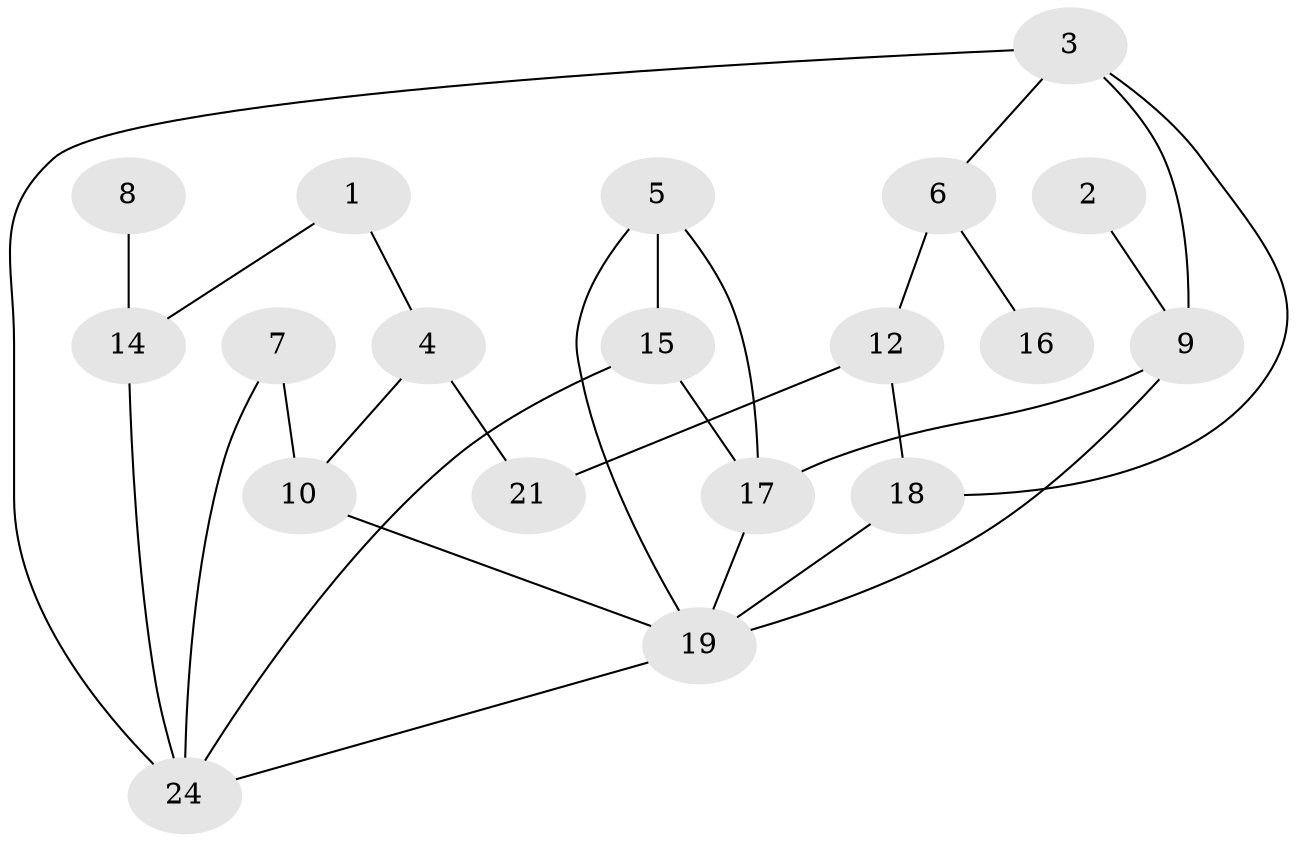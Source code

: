 // original degree distribution, {3: 0.14, 1: 0.28, 5: 0.06, 2: 0.26, 4: 0.12, 0: 0.12, 6: 0.02}
// Generated by graph-tools (version 1.1) at 2025/33/03/09/25 02:33:24]
// undirected, 19 vertices, 28 edges
graph export_dot {
graph [start="1"]
  node [color=gray90,style=filled];
  1;
  2;
  3;
  4;
  5;
  6;
  7;
  8;
  9;
  10;
  12;
  14;
  15;
  16;
  17;
  18;
  19;
  21;
  24;
  1 -- 4 [weight=1.0];
  1 -- 14 [weight=1.0];
  2 -- 9 [weight=1.0];
  3 -- 6 [weight=1.0];
  3 -- 9 [weight=1.0];
  3 -- 18 [weight=1.0];
  3 -- 24 [weight=1.0];
  4 -- 10 [weight=1.0];
  4 -- 21 [weight=1.0];
  5 -- 15 [weight=1.0];
  5 -- 17 [weight=1.0];
  5 -- 19 [weight=1.0];
  6 -- 12 [weight=1.0];
  6 -- 16 [weight=1.0];
  7 -- 10 [weight=1.0];
  7 -- 24 [weight=1.0];
  8 -- 14 [weight=1.0];
  9 -- 17 [weight=1.0];
  9 -- 19 [weight=1.0];
  10 -- 19 [weight=1.0];
  12 -- 18 [weight=1.0];
  12 -- 21 [weight=1.0];
  14 -- 24 [weight=1.0];
  15 -- 17 [weight=1.0];
  15 -- 24 [weight=1.0];
  17 -- 19 [weight=1.0];
  18 -- 19 [weight=1.0];
  19 -- 24 [weight=1.0];
}
